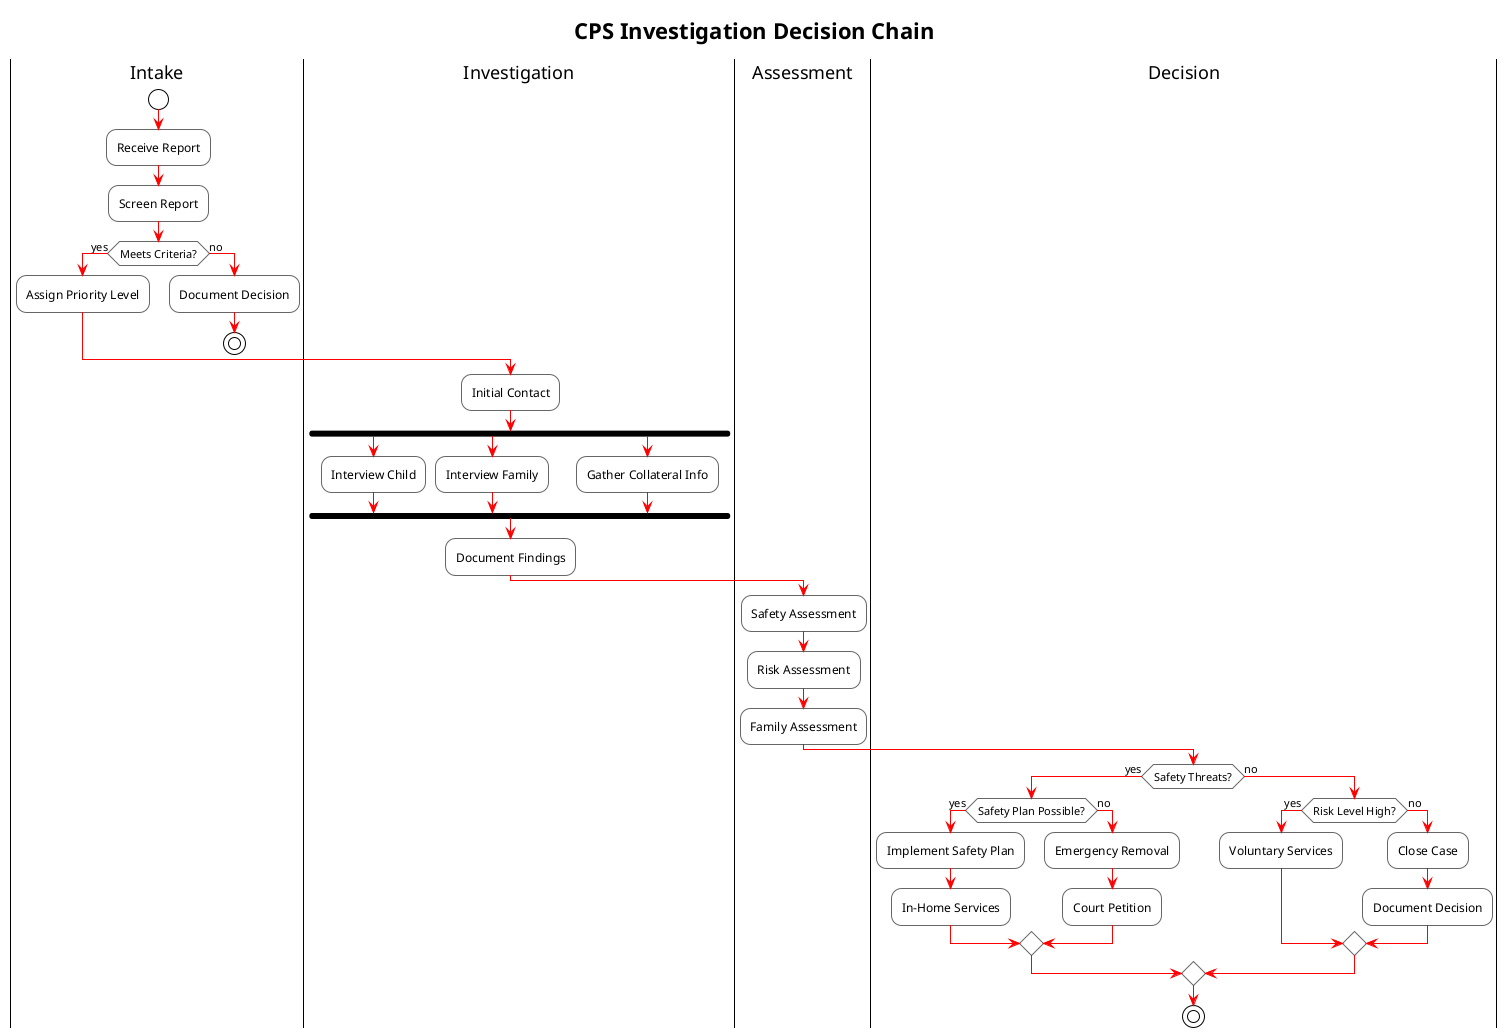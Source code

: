 @startuml CPS Investigation Decision Chain

!theme plain
skinparam roundcorner 20
skinparam backgroundColor transparent
skinparam ArrowColor #FF0000
skinparam ActivityFontColor #000000
skinparam ActivityBorderColor #666666
skinparam ActivityBackgroundColor #FFFFFF

title CPS Investigation Decision Chain



|Intake|
start
:Receive Report;
:Screen Report;
if (Meets Criteria?) then (yes)
  :Assign Priority Level;
else (no)
  :Document Decision;
  stop
endif

|Investigation|
:Initial Contact;
fork
  :Interview Child;
fork again
  :Interview Family;
fork again
  :Gather Collateral Info;
end fork
:Document Findings;

|Assessment|
:Safety Assessment;
:Risk Assessment;
:Family Assessment;

|Decision|
if (Safety Threats?) then (yes)
  if (Safety Plan Possible?) then (yes)
    :Implement Safety Plan;
    :In-Home Services;
  else (no)
    :Emergency Removal;
    :Court Petition;
  endif
else (no)
  if (Risk Level High?) then (yes)
    :Voluntary Services;
  else (no)
    :Close Case;
    :Document Decision;
  endif
endif

stop

@enduml
